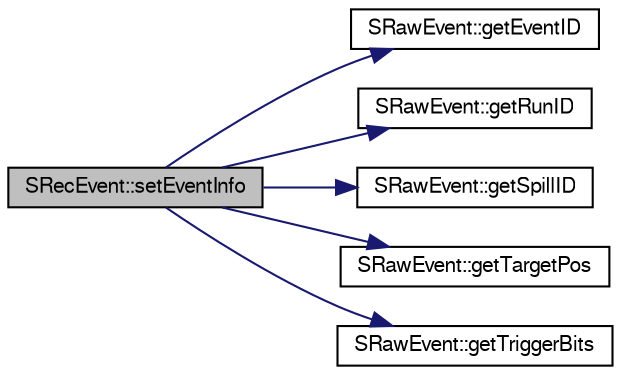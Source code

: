 digraph "SRecEvent::setEventInfo"
{
  bgcolor="transparent";
  edge [fontname="FreeSans",fontsize="10",labelfontname="FreeSans",labelfontsize="10"];
  node [fontname="FreeSans",fontsize="10",shape=record];
  rankdir="LR";
  Node1 [label="SRecEvent::setEventInfo",height=0.2,width=0.4,color="black", fillcolor="grey75", style="filled" fontcolor="black"];
  Node1 -> Node2 [color="midnightblue",fontsize="10",style="solid",fontname="FreeSans"];
  Node2 [label="SRawEvent::getEventID",height=0.2,width=0.4,color="black",URL="$d5/d83/classSRawEvent.html#a378b3b2729b651de9479c7bcd7aec169"];
  Node1 -> Node3 [color="midnightblue",fontsize="10",style="solid",fontname="FreeSans"];
  Node3 [label="SRawEvent::getRunID",height=0.2,width=0.4,color="black",URL="$d5/d83/classSRawEvent.html#ae928532903e0ef04e5cec7612859933d"];
  Node1 -> Node4 [color="midnightblue",fontsize="10",style="solid",fontname="FreeSans"];
  Node4 [label="SRawEvent::getSpillID",height=0.2,width=0.4,color="black",URL="$d5/d83/classSRawEvent.html#a28ff31d5b5e95a20cb41ca4fa8f28a0a"];
  Node1 -> Node5 [color="midnightblue",fontsize="10",style="solid",fontname="FreeSans"];
  Node5 [label="SRawEvent::getTargetPos",height=0.2,width=0.4,color="black",URL="$d5/d83/classSRawEvent.html#ae769e86a7cbcc030bd5d5c747aec77a1"];
  Node1 -> Node6 [color="midnightblue",fontsize="10",style="solid",fontname="FreeSans"];
  Node6 [label="SRawEvent::getTriggerBits",height=0.2,width=0.4,color="black",URL="$d5/d83/classSRawEvent.html#a51cd8d3010d8a2df78fe5543a2a6cb31",tooltip="Set/get the trigger types. "];
}
